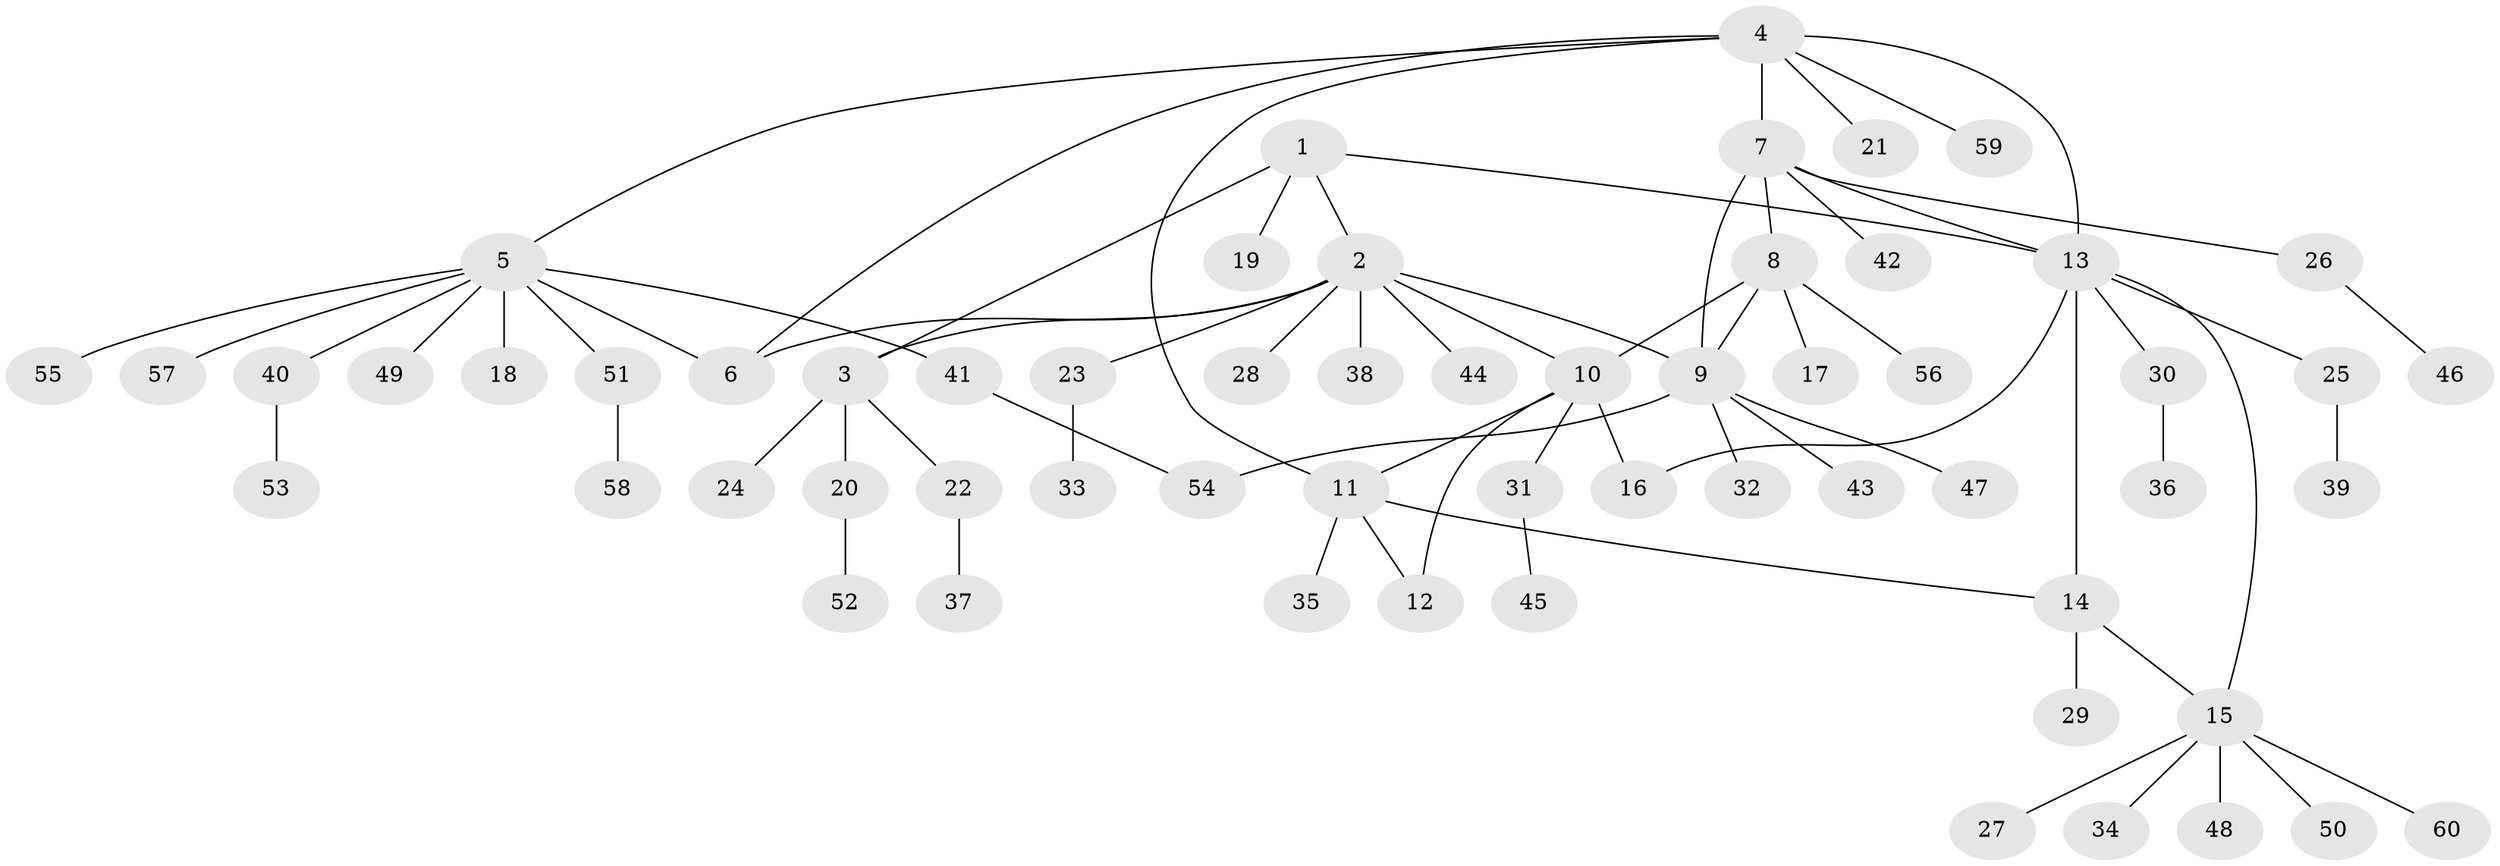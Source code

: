 // coarse degree distribution, {3: 0.16666666666666666, 6: 0.08333333333333333, 4: 0.16666666666666666, 5: 0.08333333333333333, 8: 0.041666666666666664, 1: 0.4166666666666667, 2: 0.041666666666666664}
// Generated by graph-tools (version 1.1) at 2025/52/03/04/25 22:52:49]
// undirected, 60 vertices, 72 edges
graph export_dot {
  node [color=gray90,style=filled];
  1;
  2;
  3;
  4;
  5;
  6;
  7;
  8;
  9;
  10;
  11;
  12;
  13;
  14;
  15;
  16;
  17;
  18;
  19;
  20;
  21;
  22;
  23;
  24;
  25;
  26;
  27;
  28;
  29;
  30;
  31;
  32;
  33;
  34;
  35;
  36;
  37;
  38;
  39;
  40;
  41;
  42;
  43;
  44;
  45;
  46;
  47;
  48;
  49;
  50;
  51;
  52;
  53;
  54;
  55;
  56;
  57;
  58;
  59;
  60;
  1 -- 2;
  1 -- 3;
  1 -- 13;
  1 -- 19;
  2 -- 3;
  2 -- 6;
  2 -- 9;
  2 -- 10;
  2 -- 23;
  2 -- 28;
  2 -- 38;
  2 -- 44;
  3 -- 20;
  3 -- 22;
  3 -- 24;
  4 -- 5;
  4 -- 6;
  4 -- 7;
  4 -- 11;
  4 -- 13;
  4 -- 21;
  4 -- 59;
  5 -- 6;
  5 -- 18;
  5 -- 40;
  5 -- 41;
  5 -- 49;
  5 -- 51;
  5 -- 55;
  5 -- 57;
  7 -- 8;
  7 -- 9;
  7 -- 13;
  7 -- 26;
  7 -- 42;
  8 -- 9;
  8 -- 10;
  8 -- 17;
  8 -- 56;
  9 -- 32;
  9 -- 43;
  9 -- 47;
  9 -- 54;
  10 -- 11;
  10 -- 12;
  10 -- 16;
  10 -- 31;
  11 -- 12;
  11 -- 14;
  11 -- 35;
  13 -- 14;
  13 -- 15;
  13 -- 16;
  13 -- 25;
  13 -- 30;
  14 -- 15;
  14 -- 29;
  15 -- 27;
  15 -- 34;
  15 -- 48;
  15 -- 50;
  15 -- 60;
  20 -- 52;
  22 -- 37;
  23 -- 33;
  25 -- 39;
  26 -- 46;
  30 -- 36;
  31 -- 45;
  40 -- 53;
  41 -- 54;
  51 -- 58;
}
